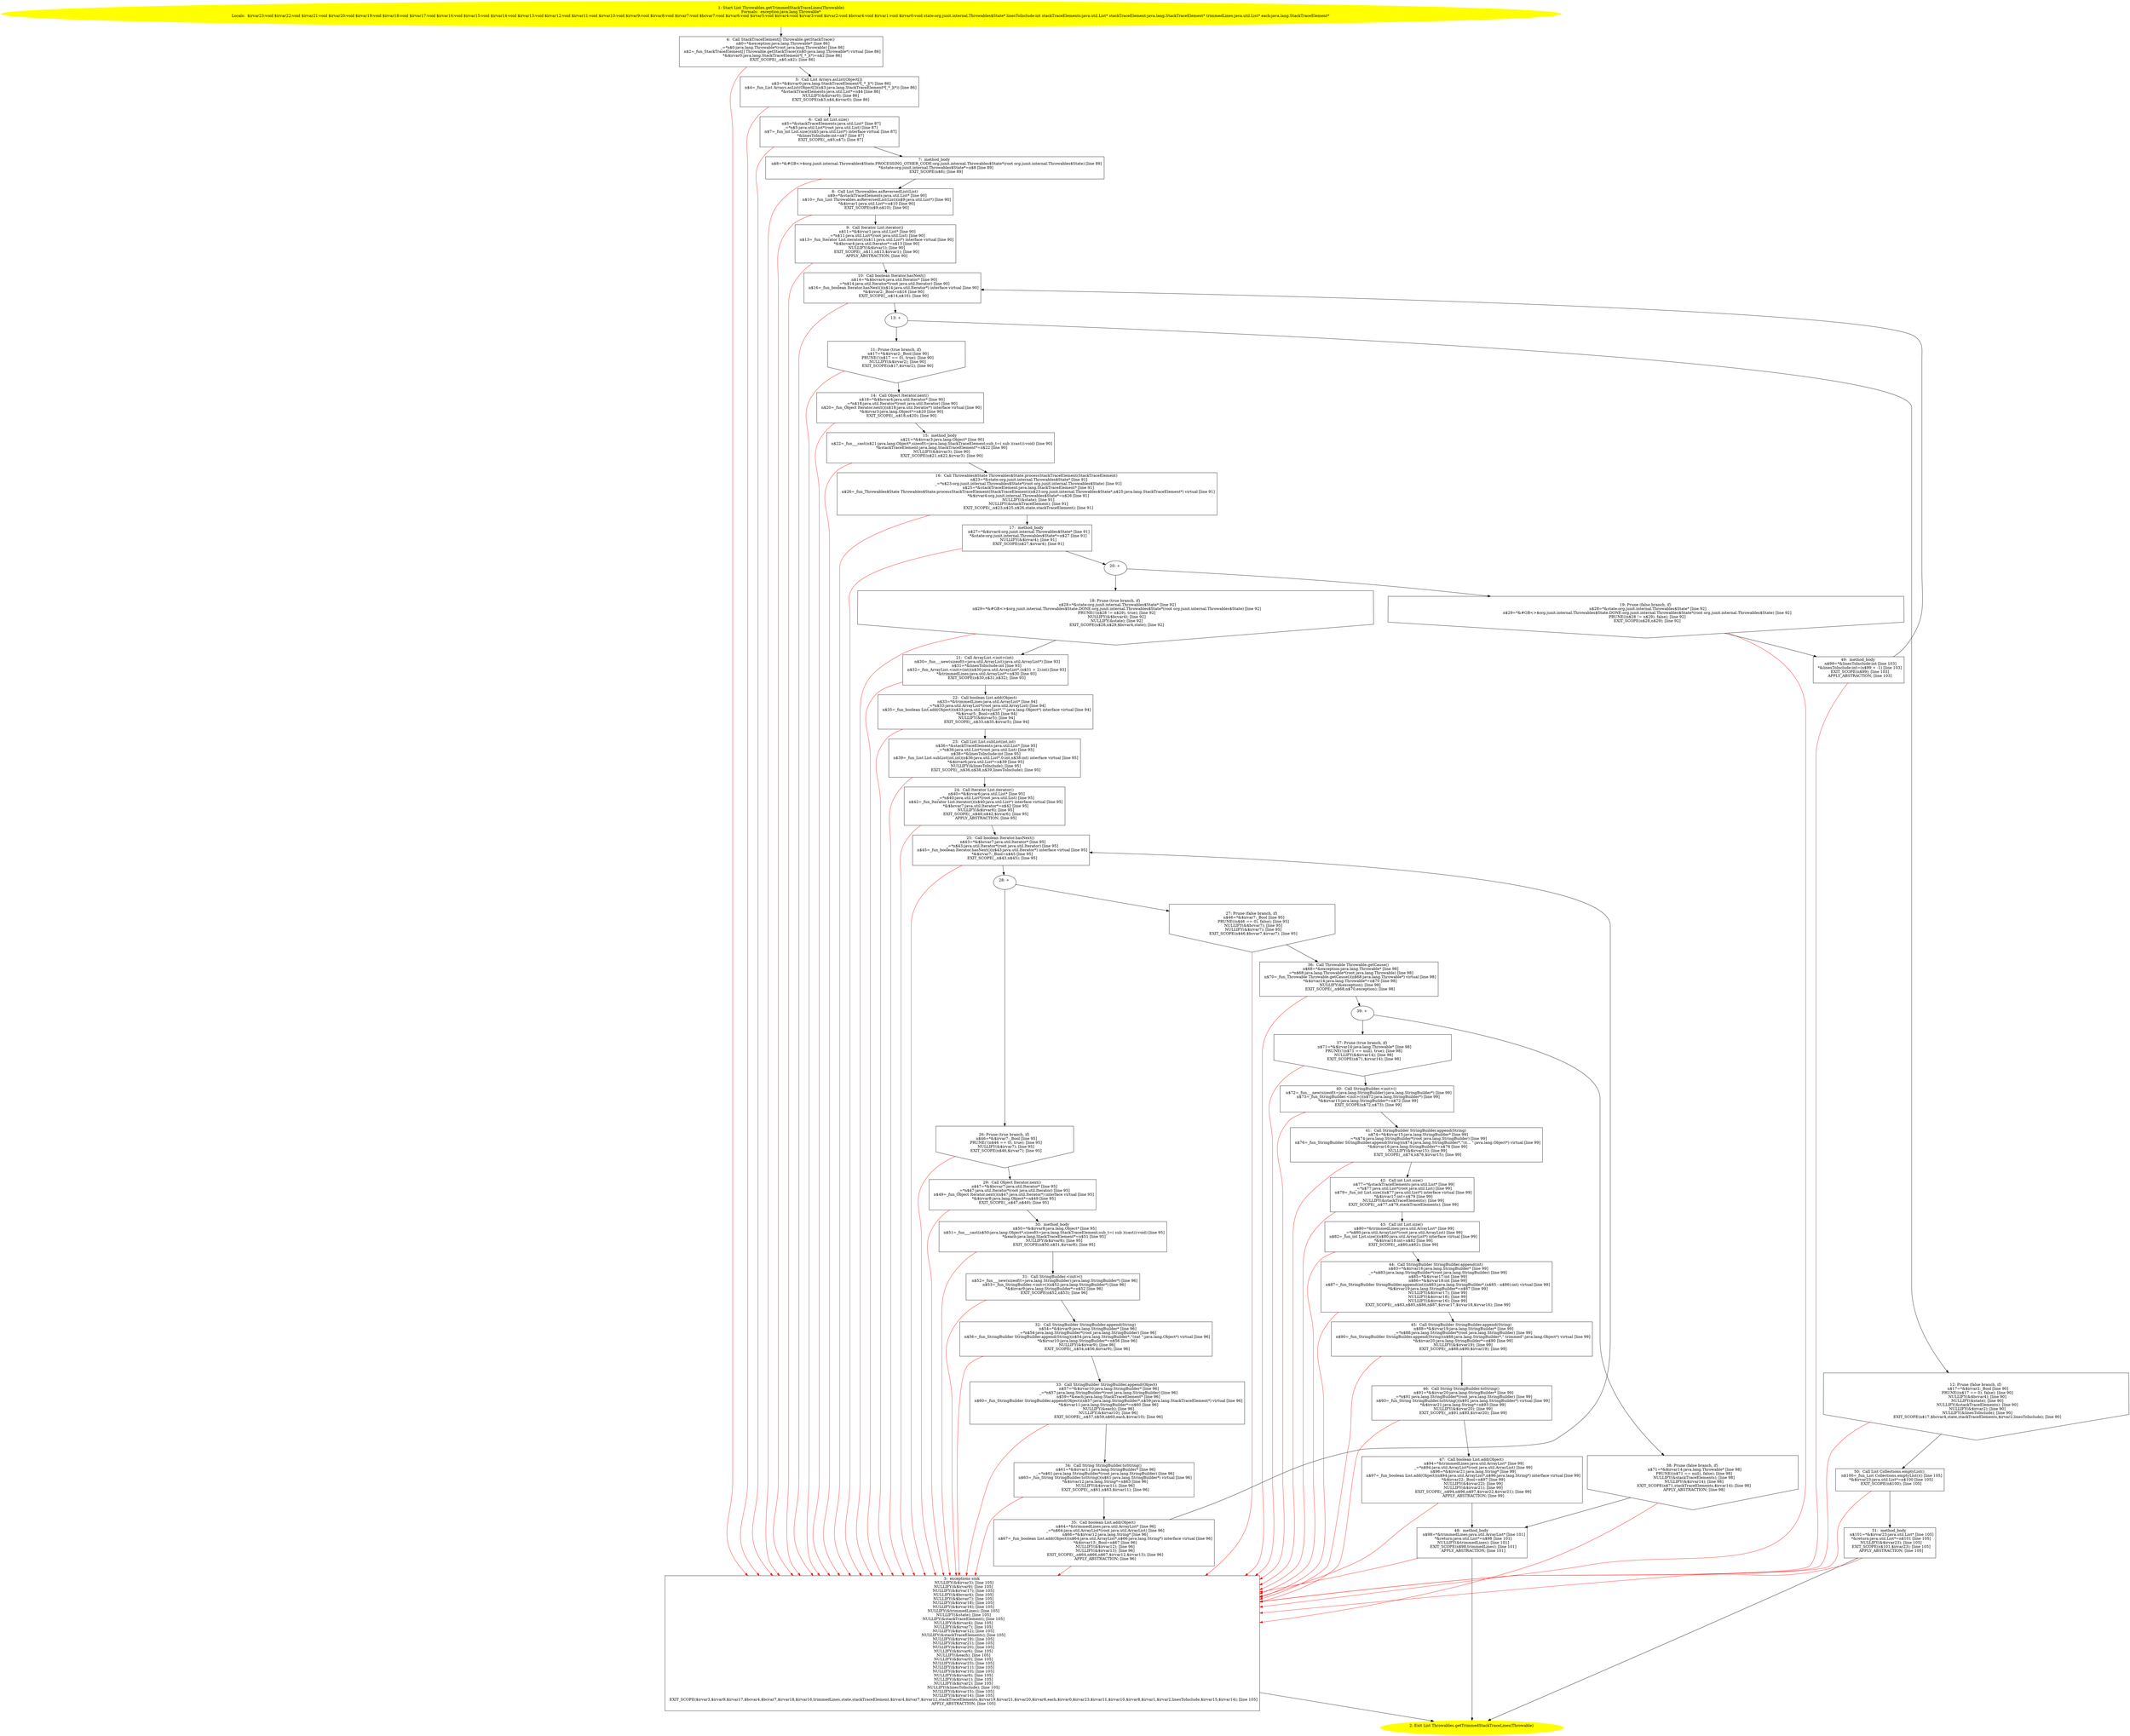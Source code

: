 /* @generated */
digraph cfg {
"org.junit.internal.Throwables.getTrimmedStackTraceLines(java.lang.Throwable):java.util.List.22117b44e279f3ddff522ee23c2374cf_1" [label="1: Start List Throwables.getTrimmedStackTraceLines(Throwable)\nFormals:  exception:java.lang.Throwable*\nLocals:  $irvar23:void $irvar22:void $irvar21:void $irvar20:void $irvar19:void $irvar18:void $irvar17:void $irvar16:void $irvar15:void $irvar14:void $irvar13:void $irvar12:void $irvar11:void $irvar10:void $irvar9:void $irvar8:void $irvar7:void $bcvar7:void $irvar6:void $irvar5:void $irvar4:void $irvar3:void $irvar2:void $bcvar4:void $irvar1:void $irvar0:void state:org.junit.internal.Throwables$State* linesToInclude:int stackTraceElements:java.util.List* stackTraceElement:java.lang.StackTraceElement* trimmedLines:java.util.List* each:java.lang.StackTraceElement* \n  " color=yellow style=filled]
	

	 "org.junit.internal.Throwables.getTrimmedStackTraceLines(java.lang.Throwable):java.util.List.22117b44e279f3ddff522ee23c2374cf_1" -> "org.junit.internal.Throwables.getTrimmedStackTraceLines(java.lang.Throwable):java.util.List.22117b44e279f3ddff522ee23c2374cf_4" ;
"org.junit.internal.Throwables.getTrimmedStackTraceLines(java.lang.Throwable):java.util.List.22117b44e279f3ddff522ee23c2374cf_2" [label="2: Exit List Throwables.getTrimmedStackTraceLines(Throwable) \n  " color=yellow style=filled]
	

"org.junit.internal.Throwables.getTrimmedStackTraceLines(java.lang.Throwable):java.util.List.22117b44e279f3ddff522ee23c2374cf_3" [label="3:  exceptions sink \n   NULLIFY(&$irvar3); [line 105]\n  NULLIFY(&$irvar9); [line 105]\n  NULLIFY(&$irvar17); [line 105]\n  NULLIFY(&$bcvar4); [line 105]\n  NULLIFY(&$bcvar7); [line 105]\n  NULLIFY(&$irvar18); [line 105]\n  NULLIFY(&$irvar16); [line 105]\n  NULLIFY(&trimmedLines); [line 105]\n  NULLIFY(&state); [line 105]\n  NULLIFY(&stackTraceElement); [line 105]\n  NULLIFY(&$irvar4); [line 105]\n  NULLIFY(&$irvar7); [line 105]\n  NULLIFY(&$irvar12); [line 105]\n  NULLIFY(&stackTraceElements); [line 105]\n  NULLIFY(&$irvar19); [line 105]\n  NULLIFY(&$irvar21); [line 105]\n  NULLIFY(&$irvar20); [line 105]\n  NULLIFY(&$irvar6); [line 105]\n  NULLIFY(&each); [line 105]\n  NULLIFY(&$irvar0); [line 105]\n  NULLIFY(&$irvar23); [line 105]\n  NULLIFY(&$irvar11); [line 105]\n  NULLIFY(&$irvar10); [line 105]\n  NULLIFY(&$irvar8); [line 105]\n  NULLIFY(&$irvar1); [line 105]\n  NULLIFY(&$irvar2); [line 105]\n  NULLIFY(&linesToInclude); [line 105]\n  NULLIFY(&$irvar15); [line 105]\n  NULLIFY(&$irvar14); [line 105]\n  EXIT_SCOPE($irvar3,$irvar9,$irvar17,$bcvar4,$bcvar7,$irvar18,$irvar16,trimmedLines,state,stackTraceElement,$irvar4,$irvar7,$irvar12,stackTraceElements,$irvar19,$irvar21,$irvar20,$irvar6,each,$irvar0,$irvar23,$irvar11,$irvar10,$irvar8,$irvar1,$irvar2,linesToInclude,$irvar15,$irvar14); [line 105]\n  APPLY_ABSTRACTION; [line 105]\n " shape="box"]
	

	 "org.junit.internal.Throwables.getTrimmedStackTraceLines(java.lang.Throwable):java.util.List.22117b44e279f3ddff522ee23c2374cf_3" -> "org.junit.internal.Throwables.getTrimmedStackTraceLines(java.lang.Throwable):java.util.List.22117b44e279f3ddff522ee23c2374cf_2" ;
"org.junit.internal.Throwables.getTrimmedStackTraceLines(java.lang.Throwable):java.util.List.22117b44e279f3ddff522ee23c2374cf_4" [label="4:  Call StackTraceElement[] Throwable.getStackTrace() \n   n$0=*&exception:java.lang.Throwable* [line 86]\n  _=*n$0:java.lang.Throwable*(root java.lang.Throwable) [line 86]\n  n$2=_fun_StackTraceElement[] Throwable.getStackTrace()(n$0:java.lang.Throwable*) virtual [line 86]\n  *&$irvar0:java.lang.StackTraceElement*[_*_](*)=n$2 [line 86]\n  EXIT_SCOPE(_,n$0,n$2); [line 86]\n " shape="box"]
	

	 "org.junit.internal.Throwables.getTrimmedStackTraceLines(java.lang.Throwable):java.util.List.22117b44e279f3ddff522ee23c2374cf_4" -> "org.junit.internal.Throwables.getTrimmedStackTraceLines(java.lang.Throwable):java.util.List.22117b44e279f3ddff522ee23c2374cf_5" ;
	 "org.junit.internal.Throwables.getTrimmedStackTraceLines(java.lang.Throwable):java.util.List.22117b44e279f3ddff522ee23c2374cf_4" -> "org.junit.internal.Throwables.getTrimmedStackTraceLines(java.lang.Throwable):java.util.List.22117b44e279f3ddff522ee23c2374cf_3" [color="red" ];
"org.junit.internal.Throwables.getTrimmedStackTraceLines(java.lang.Throwable):java.util.List.22117b44e279f3ddff522ee23c2374cf_5" [label="5:  Call List Arrays.asList(Object[]) \n   n$3=*&$irvar0:java.lang.StackTraceElement*[_*_](*) [line 86]\n  n$4=_fun_List Arrays.asList(Object[])(n$3:java.lang.StackTraceElement*[_*_](*)) [line 86]\n  *&stackTraceElements:java.util.List*=n$4 [line 86]\n  NULLIFY(&$irvar0); [line 86]\n  EXIT_SCOPE(n$3,n$4,$irvar0); [line 86]\n " shape="box"]
	

	 "org.junit.internal.Throwables.getTrimmedStackTraceLines(java.lang.Throwable):java.util.List.22117b44e279f3ddff522ee23c2374cf_5" -> "org.junit.internal.Throwables.getTrimmedStackTraceLines(java.lang.Throwable):java.util.List.22117b44e279f3ddff522ee23c2374cf_6" ;
	 "org.junit.internal.Throwables.getTrimmedStackTraceLines(java.lang.Throwable):java.util.List.22117b44e279f3ddff522ee23c2374cf_5" -> "org.junit.internal.Throwables.getTrimmedStackTraceLines(java.lang.Throwable):java.util.List.22117b44e279f3ddff522ee23c2374cf_3" [color="red" ];
"org.junit.internal.Throwables.getTrimmedStackTraceLines(java.lang.Throwable):java.util.List.22117b44e279f3ddff522ee23c2374cf_6" [label="6:  Call int List.size() \n   n$5=*&stackTraceElements:java.util.List* [line 87]\n  _=*n$5:java.util.List*(root java.util.List) [line 87]\n  n$7=_fun_int List.size()(n$5:java.util.List*) interface virtual [line 87]\n  *&linesToInclude:int=n$7 [line 87]\n  EXIT_SCOPE(_,n$5,n$7); [line 87]\n " shape="box"]
	

	 "org.junit.internal.Throwables.getTrimmedStackTraceLines(java.lang.Throwable):java.util.List.22117b44e279f3ddff522ee23c2374cf_6" -> "org.junit.internal.Throwables.getTrimmedStackTraceLines(java.lang.Throwable):java.util.List.22117b44e279f3ddff522ee23c2374cf_7" ;
	 "org.junit.internal.Throwables.getTrimmedStackTraceLines(java.lang.Throwable):java.util.List.22117b44e279f3ddff522ee23c2374cf_6" -> "org.junit.internal.Throwables.getTrimmedStackTraceLines(java.lang.Throwable):java.util.List.22117b44e279f3ddff522ee23c2374cf_3" [color="red" ];
"org.junit.internal.Throwables.getTrimmedStackTraceLines(java.lang.Throwable):java.util.List.22117b44e279f3ddff522ee23c2374cf_7" [label="7:  method_body \n   n$8=*&#GB<>$org.junit.internal.Throwables$State.PROCESSING_OTHER_CODE:org.junit.internal.Throwables$State*(root org.junit.internal.Throwables$State) [line 89]\n  *&state:org.junit.internal.Throwables$State*=n$8 [line 89]\n  EXIT_SCOPE(n$8); [line 89]\n " shape="box"]
	

	 "org.junit.internal.Throwables.getTrimmedStackTraceLines(java.lang.Throwable):java.util.List.22117b44e279f3ddff522ee23c2374cf_7" -> "org.junit.internal.Throwables.getTrimmedStackTraceLines(java.lang.Throwable):java.util.List.22117b44e279f3ddff522ee23c2374cf_8" ;
	 "org.junit.internal.Throwables.getTrimmedStackTraceLines(java.lang.Throwable):java.util.List.22117b44e279f3ddff522ee23c2374cf_7" -> "org.junit.internal.Throwables.getTrimmedStackTraceLines(java.lang.Throwable):java.util.List.22117b44e279f3ddff522ee23c2374cf_3" [color="red" ];
"org.junit.internal.Throwables.getTrimmedStackTraceLines(java.lang.Throwable):java.util.List.22117b44e279f3ddff522ee23c2374cf_8" [label="8:  Call List Throwables.asReversedList(List) \n   n$9=*&stackTraceElements:java.util.List* [line 90]\n  n$10=_fun_List Throwables.asReversedList(List)(n$9:java.util.List*) [line 90]\n  *&$irvar1:java.util.List*=n$10 [line 90]\n  EXIT_SCOPE(n$9,n$10); [line 90]\n " shape="box"]
	

	 "org.junit.internal.Throwables.getTrimmedStackTraceLines(java.lang.Throwable):java.util.List.22117b44e279f3ddff522ee23c2374cf_8" -> "org.junit.internal.Throwables.getTrimmedStackTraceLines(java.lang.Throwable):java.util.List.22117b44e279f3ddff522ee23c2374cf_9" ;
	 "org.junit.internal.Throwables.getTrimmedStackTraceLines(java.lang.Throwable):java.util.List.22117b44e279f3ddff522ee23c2374cf_8" -> "org.junit.internal.Throwables.getTrimmedStackTraceLines(java.lang.Throwable):java.util.List.22117b44e279f3ddff522ee23c2374cf_3" [color="red" ];
"org.junit.internal.Throwables.getTrimmedStackTraceLines(java.lang.Throwable):java.util.List.22117b44e279f3ddff522ee23c2374cf_9" [label="9:  Call Iterator List.iterator() \n   n$11=*&$irvar1:java.util.List* [line 90]\n  _=*n$11:java.util.List*(root java.util.List) [line 90]\n  n$13=_fun_Iterator List.iterator()(n$11:java.util.List*) interface virtual [line 90]\n  *&$bcvar4:java.util.Iterator*=n$13 [line 90]\n  NULLIFY(&$irvar1); [line 90]\n  EXIT_SCOPE(_,n$11,n$13,$irvar1); [line 90]\n  APPLY_ABSTRACTION; [line 90]\n " shape="box"]
	

	 "org.junit.internal.Throwables.getTrimmedStackTraceLines(java.lang.Throwable):java.util.List.22117b44e279f3ddff522ee23c2374cf_9" -> "org.junit.internal.Throwables.getTrimmedStackTraceLines(java.lang.Throwable):java.util.List.22117b44e279f3ddff522ee23c2374cf_10" ;
	 "org.junit.internal.Throwables.getTrimmedStackTraceLines(java.lang.Throwable):java.util.List.22117b44e279f3ddff522ee23c2374cf_9" -> "org.junit.internal.Throwables.getTrimmedStackTraceLines(java.lang.Throwable):java.util.List.22117b44e279f3ddff522ee23c2374cf_3" [color="red" ];
"org.junit.internal.Throwables.getTrimmedStackTraceLines(java.lang.Throwable):java.util.List.22117b44e279f3ddff522ee23c2374cf_10" [label="10:  Call boolean Iterator.hasNext() \n   n$14=*&$bcvar4:java.util.Iterator* [line 90]\n  _=*n$14:java.util.Iterator*(root java.util.Iterator) [line 90]\n  n$16=_fun_boolean Iterator.hasNext()(n$14:java.util.Iterator*) interface virtual [line 90]\n  *&$irvar2:_Bool=n$16 [line 90]\n  EXIT_SCOPE(_,n$14,n$16); [line 90]\n " shape="box"]
	

	 "org.junit.internal.Throwables.getTrimmedStackTraceLines(java.lang.Throwable):java.util.List.22117b44e279f3ddff522ee23c2374cf_10" -> "org.junit.internal.Throwables.getTrimmedStackTraceLines(java.lang.Throwable):java.util.List.22117b44e279f3ddff522ee23c2374cf_13" ;
	 "org.junit.internal.Throwables.getTrimmedStackTraceLines(java.lang.Throwable):java.util.List.22117b44e279f3ddff522ee23c2374cf_10" -> "org.junit.internal.Throwables.getTrimmedStackTraceLines(java.lang.Throwable):java.util.List.22117b44e279f3ddff522ee23c2374cf_3" [color="red" ];
"org.junit.internal.Throwables.getTrimmedStackTraceLines(java.lang.Throwable):java.util.List.22117b44e279f3ddff522ee23c2374cf_11" [label="11: Prune (true branch, if) \n   n$17=*&$irvar2:_Bool [line 90]\n  PRUNE(!(n$17 == 0), true); [line 90]\n  NULLIFY(&$irvar2); [line 90]\n  EXIT_SCOPE(n$17,$irvar2); [line 90]\n " shape="invhouse"]
	

	 "org.junit.internal.Throwables.getTrimmedStackTraceLines(java.lang.Throwable):java.util.List.22117b44e279f3ddff522ee23c2374cf_11" -> "org.junit.internal.Throwables.getTrimmedStackTraceLines(java.lang.Throwable):java.util.List.22117b44e279f3ddff522ee23c2374cf_14" ;
	 "org.junit.internal.Throwables.getTrimmedStackTraceLines(java.lang.Throwable):java.util.List.22117b44e279f3ddff522ee23c2374cf_11" -> "org.junit.internal.Throwables.getTrimmedStackTraceLines(java.lang.Throwable):java.util.List.22117b44e279f3ddff522ee23c2374cf_3" [color="red" ];
"org.junit.internal.Throwables.getTrimmedStackTraceLines(java.lang.Throwable):java.util.List.22117b44e279f3ddff522ee23c2374cf_12" [label="12: Prune (false branch, if) \n   n$17=*&$irvar2:_Bool [line 90]\n  PRUNE((n$17 == 0), false); [line 90]\n  NULLIFY(&$bcvar4); [line 90]\n  NULLIFY(&state); [line 90]\n  NULLIFY(&stackTraceElements); [line 90]\n  NULLIFY(&$irvar2); [line 90]\n  NULLIFY(&linesToInclude); [line 90]\n  EXIT_SCOPE(n$17,$bcvar4,state,stackTraceElements,$irvar2,linesToInclude); [line 90]\n " shape="invhouse"]
	

	 "org.junit.internal.Throwables.getTrimmedStackTraceLines(java.lang.Throwable):java.util.List.22117b44e279f3ddff522ee23c2374cf_12" -> "org.junit.internal.Throwables.getTrimmedStackTraceLines(java.lang.Throwable):java.util.List.22117b44e279f3ddff522ee23c2374cf_50" ;
	 "org.junit.internal.Throwables.getTrimmedStackTraceLines(java.lang.Throwable):java.util.List.22117b44e279f3ddff522ee23c2374cf_12" -> "org.junit.internal.Throwables.getTrimmedStackTraceLines(java.lang.Throwable):java.util.List.22117b44e279f3ddff522ee23c2374cf_3" [color="red" ];
"org.junit.internal.Throwables.getTrimmedStackTraceLines(java.lang.Throwable):java.util.List.22117b44e279f3ddff522ee23c2374cf_13" [label="13: + \n  " ]
	

	 "org.junit.internal.Throwables.getTrimmedStackTraceLines(java.lang.Throwable):java.util.List.22117b44e279f3ddff522ee23c2374cf_13" -> "org.junit.internal.Throwables.getTrimmedStackTraceLines(java.lang.Throwable):java.util.List.22117b44e279f3ddff522ee23c2374cf_11" ;
	 "org.junit.internal.Throwables.getTrimmedStackTraceLines(java.lang.Throwable):java.util.List.22117b44e279f3ddff522ee23c2374cf_13" -> "org.junit.internal.Throwables.getTrimmedStackTraceLines(java.lang.Throwable):java.util.List.22117b44e279f3ddff522ee23c2374cf_12" ;
"org.junit.internal.Throwables.getTrimmedStackTraceLines(java.lang.Throwable):java.util.List.22117b44e279f3ddff522ee23c2374cf_14" [label="14:  Call Object Iterator.next() \n   n$18=*&$bcvar4:java.util.Iterator* [line 90]\n  _=*n$18:java.util.Iterator*(root java.util.Iterator) [line 90]\n  n$20=_fun_Object Iterator.next()(n$18:java.util.Iterator*) interface virtual [line 90]\n  *&$irvar3:java.lang.Object*=n$20 [line 90]\n  EXIT_SCOPE(_,n$18,n$20); [line 90]\n " shape="box"]
	

	 "org.junit.internal.Throwables.getTrimmedStackTraceLines(java.lang.Throwable):java.util.List.22117b44e279f3ddff522ee23c2374cf_14" -> "org.junit.internal.Throwables.getTrimmedStackTraceLines(java.lang.Throwable):java.util.List.22117b44e279f3ddff522ee23c2374cf_15" ;
	 "org.junit.internal.Throwables.getTrimmedStackTraceLines(java.lang.Throwable):java.util.List.22117b44e279f3ddff522ee23c2374cf_14" -> "org.junit.internal.Throwables.getTrimmedStackTraceLines(java.lang.Throwable):java.util.List.22117b44e279f3ddff522ee23c2374cf_3" [color="red" ];
"org.junit.internal.Throwables.getTrimmedStackTraceLines(java.lang.Throwable):java.util.List.22117b44e279f3ddff522ee23c2374cf_15" [label="15:  method_body \n   n$21=*&$irvar3:java.lang.Object* [line 90]\n  n$22=_fun___cast(n$21:java.lang.Object*,sizeof(t=java.lang.StackTraceElement;sub_t=( sub )(cast)):void) [line 90]\n  *&stackTraceElement:java.lang.StackTraceElement*=n$22 [line 90]\n  NULLIFY(&$irvar3); [line 90]\n  EXIT_SCOPE(n$21,n$22,$irvar3); [line 90]\n " shape="box"]
	

	 "org.junit.internal.Throwables.getTrimmedStackTraceLines(java.lang.Throwable):java.util.List.22117b44e279f3ddff522ee23c2374cf_15" -> "org.junit.internal.Throwables.getTrimmedStackTraceLines(java.lang.Throwable):java.util.List.22117b44e279f3ddff522ee23c2374cf_16" ;
	 "org.junit.internal.Throwables.getTrimmedStackTraceLines(java.lang.Throwable):java.util.List.22117b44e279f3ddff522ee23c2374cf_15" -> "org.junit.internal.Throwables.getTrimmedStackTraceLines(java.lang.Throwable):java.util.List.22117b44e279f3ddff522ee23c2374cf_3" [color="red" ];
"org.junit.internal.Throwables.getTrimmedStackTraceLines(java.lang.Throwable):java.util.List.22117b44e279f3ddff522ee23c2374cf_16" [label="16:  Call Throwables$State Throwables$State.processStackTraceElement(StackTraceElement) \n   n$23=*&state:org.junit.internal.Throwables$State* [line 91]\n  _=*n$23:org.junit.internal.Throwables$State*(root org.junit.internal.Throwables$State) [line 91]\n  n$25=*&stackTraceElement:java.lang.StackTraceElement* [line 91]\n  n$26=_fun_Throwables$State Throwables$State.processStackTraceElement(StackTraceElement)(n$23:org.junit.internal.Throwables$State*,n$25:java.lang.StackTraceElement*) virtual [line 91]\n  *&$irvar4:org.junit.internal.Throwables$State*=n$26 [line 91]\n  NULLIFY(&state); [line 91]\n  NULLIFY(&stackTraceElement); [line 91]\n  EXIT_SCOPE(_,n$23,n$25,n$26,state,stackTraceElement); [line 91]\n " shape="box"]
	

	 "org.junit.internal.Throwables.getTrimmedStackTraceLines(java.lang.Throwable):java.util.List.22117b44e279f3ddff522ee23c2374cf_16" -> "org.junit.internal.Throwables.getTrimmedStackTraceLines(java.lang.Throwable):java.util.List.22117b44e279f3ddff522ee23c2374cf_17" ;
	 "org.junit.internal.Throwables.getTrimmedStackTraceLines(java.lang.Throwable):java.util.List.22117b44e279f3ddff522ee23c2374cf_16" -> "org.junit.internal.Throwables.getTrimmedStackTraceLines(java.lang.Throwable):java.util.List.22117b44e279f3ddff522ee23c2374cf_3" [color="red" ];
"org.junit.internal.Throwables.getTrimmedStackTraceLines(java.lang.Throwable):java.util.List.22117b44e279f3ddff522ee23c2374cf_17" [label="17:  method_body \n   n$27=*&$irvar4:org.junit.internal.Throwables$State* [line 91]\n  *&state:org.junit.internal.Throwables$State*=n$27 [line 91]\n  NULLIFY(&$irvar4); [line 91]\n  EXIT_SCOPE(n$27,$irvar4); [line 91]\n " shape="box"]
	

	 "org.junit.internal.Throwables.getTrimmedStackTraceLines(java.lang.Throwable):java.util.List.22117b44e279f3ddff522ee23c2374cf_17" -> "org.junit.internal.Throwables.getTrimmedStackTraceLines(java.lang.Throwable):java.util.List.22117b44e279f3ddff522ee23c2374cf_20" ;
	 "org.junit.internal.Throwables.getTrimmedStackTraceLines(java.lang.Throwable):java.util.List.22117b44e279f3ddff522ee23c2374cf_17" -> "org.junit.internal.Throwables.getTrimmedStackTraceLines(java.lang.Throwable):java.util.List.22117b44e279f3ddff522ee23c2374cf_3" [color="red" ];
"org.junit.internal.Throwables.getTrimmedStackTraceLines(java.lang.Throwable):java.util.List.22117b44e279f3ddff522ee23c2374cf_18" [label="18: Prune (true branch, if) \n   n$28=*&state:org.junit.internal.Throwables$State* [line 92]\n  n$29=*&#GB<>$org.junit.internal.Throwables$State.DONE:org.junit.internal.Throwables$State*(root org.junit.internal.Throwables$State) [line 92]\n  PRUNE(!(n$28 != n$29), true); [line 92]\n  NULLIFY(&$bcvar4); [line 92]\n  NULLIFY(&state); [line 92]\n  EXIT_SCOPE(n$28,n$29,$bcvar4,state); [line 92]\n " shape="invhouse"]
	

	 "org.junit.internal.Throwables.getTrimmedStackTraceLines(java.lang.Throwable):java.util.List.22117b44e279f3ddff522ee23c2374cf_18" -> "org.junit.internal.Throwables.getTrimmedStackTraceLines(java.lang.Throwable):java.util.List.22117b44e279f3ddff522ee23c2374cf_21" ;
	 "org.junit.internal.Throwables.getTrimmedStackTraceLines(java.lang.Throwable):java.util.List.22117b44e279f3ddff522ee23c2374cf_18" -> "org.junit.internal.Throwables.getTrimmedStackTraceLines(java.lang.Throwable):java.util.List.22117b44e279f3ddff522ee23c2374cf_3" [color="red" ];
"org.junit.internal.Throwables.getTrimmedStackTraceLines(java.lang.Throwable):java.util.List.22117b44e279f3ddff522ee23c2374cf_19" [label="19: Prune (false branch, if) \n   n$28=*&state:org.junit.internal.Throwables$State* [line 92]\n  n$29=*&#GB<>$org.junit.internal.Throwables$State.DONE:org.junit.internal.Throwables$State*(root org.junit.internal.Throwables$State) [line 92]\n  PRUNE((n$28 != n$29), false); [line 92]\n  EXIT_SCOPE(n$28,n$29); [line 92]\n " shape="invhouse"]
	

	 "org.junit.internal.Throwables.getTrimmedStackTraceLines(java.lang.Throwable):java.util.List.22117b44e279f3ddff522ee23c2374cf_19" -> "org.junit.internal.Throwables.getTrimmedStackTraceLines(java.lang.Throwable):java.util.List.22117b44e279f3ddff522ee23c2374cf_49" ;
	 "org.junit.internal.Throwables.getTrimmedStackTraceLines(java.lang.Throwable):java.util.List.22117b44e279f3ddff522ee23c2374cf_19" -> "org.junit.internal.Throwables.getTrimmedStackTraceLines(java.lang.Throwable):java.util.List.22117b44e279f3ddff522ee23c2374cf_3" [color="red" ];
"org.junit.internal.Throwables.getTrimmedStackTraceLines(java.lang.Throwable):java.util.List.22117b44e279f3ddff522ee23c2374cf_20" [label="20: + \n  " ]
	

	 "org.junit.internal.Throwables.getTrimmedStackTraceLines(java.lang.Throwable):java.util.List.22117b44e279f3ddff522ee23c2374cf_20" -> "org.junit.internal.Throwables.getTrimmedStackTraceLines(java.lang.Throwable):java.util.List.22117b44e279f3ddff522ee23c2374cf_18" ;
	 "org.junit.internal.Throwables.getTrimmedStackTraceLines(java.lang.Throwable):java.util.List.22117b44e279f3ddff522ee23c2374cf_20" -> "org.junit.internal.Throwables.getTrimmedStackTraceLines(java.lang.Throwable):java.util.List.22117b44e279f3ddff522ee23c2374cf_19" ;
"org.junit.internal.Throwables.getTrimmedStackTraceLines(java.lang.Throwable):java.util.List.22117b44e279f3ddff522ee23c2374cf_21" [label="21:  Call ArrayList.<init>(int) \n   n$30=_fun___new(sizeof(t=java.util.ArrayList):java.util.ArrayList*) [line 93]\n  n$31=*&linesToInclude:int [line 93]\n  n$32=_fun_ArrayList.<init>(int)(n$30:java.util.ArrayList*,(n$31 + 2):int) [line 93]\n  *&trimmedLines:java.util.ArrayList*=n$30 [line 93]\n  EXIT_SCOPE(n$30,n$31,n$32); [line 93]\n " shape="box"]
	

	 "org.junit.internal.Throwables.getTrimmedStackTraceLines(java.lang.Throwable):java.util.List.22117b44e279f3ddff522ee23c2374cf_21" -> "org.junit.internal.Throwables.getTrimmedStackTraceLines(java.lang.Throwable):java.util.List.22117b44e279f3ddff522ee23c2374cf_22" ;
	 "org.junit.internal.Throwables.getTrimmedStackTraceLines(java.lang.Throwable):java.util.List.22117b44e279f3ddff522ee23c2374cf_21" -> "org.junit.internal.Throwables.getTrimmedStackTraceLines(java.lang.Throwable):java.util.List.22117b44e279f3ddff522ee23c2374cf_3" [color="red" ];
"org.junit.internal.Throwables.getTrimmedStackTraceLines(java.lang.Throwable):java.util.List.22117b44e279f3ddff522ee23c2374cf_22" [label="22:  Call boolean List.add(Object) \n   n$33=*&trimmedLines:java.util.ArrayList* [line 94]\n  _=*n$33:java.util.ArrayList*(root java.util.ArrayList) [line 94]\n  n$35=_fun_boolean List.add(Object)(n$33:java.util.ArrayList*,\"\":java.lang.Object*) interface virtual [line 94]\n  *&$irvar5:_Bool=n$35 [line 94]\n  NULLIFY(&$irvar5); [line 94]\n  EXIT_SCOPE(_,n$33,n$35,$irvar5); [line 94]\n " shape="box"]
	

	 "org.junit.internal.Throwables.getTrimmedStackTraceLines(java.lang.Throwable):java.util.List.22117b44e279f3ddff522ee23c2374cf_22" -> "org.junit.internal.Throwables.getTrimmedStackTraceLines(java.lang.Throwable):java.util.List.22117b44e279f3ddff522ee23c2374cf_23" ;
	 "org.junit.internal.Throwables.getTrimmedStackTraceLines(java.lang.Throwable):java.util.List.22117b44e279f3ddff522ee23c2374cf_22" -> "org.junit.internal.Throwables.getTrimmedStackTraceLines(java.lang.Throwable):java.util.List.22117b44e279f3ddff522ee23c2374cf_3" [color="red" ];
"org.junit.internal.Throwables.getTrimmedStackTraceLines(java.lang.Throwable):java.util.List.22117b44e279f3ddff522ee23c2374cf_23" [label="23:  Call List List.subList(int,int) \n   n$36=*&stackTraceElements:java.util.List* [line 95]\n  _=*n$36:java.util.List*(root java.util.List) [line 95]\n  n$38=*&linesToInclude:int [line 95]\n  n$39=_fun_List List.subList(int,int)(n$36:java.util.List*,0:int,n$38:int) interface virtual [line 95]\n  *&$irvar6:java.util.List*=n$39 [line 95]\n  NULLIFY(&linesToInclude); [line 95]\n  EXIT_SCOPE(_,n$36,n$38,n$39,linesToInclude); [line 95]\n " shape="box"]
	

	 "org.junit.internal.Throwables.getTrimmedStackTraceLines(java.lang.Throwable):java.util.List.22117b44e279f3ddff522ee23c2374cf_23" -> "org.junit.internal.Throwables.getTrimmedStackTraceLines(java.lang.Throwable):java.util.List.22117b44e279f3ddff522ee23c2374cf_24" ;
	 "org.junit.internal.Throwables.getTrimmedStackTraceLines(java.lang.Throwable):java.util.List.22117b44e279f3ddff522ee23c2374cf_23" -> "org.junit.internal.Throwables.getTrimmedStackTraceLines(java.lang.Throwable):java.util.List.22117b44e279f3ddff522ee23c2374cf_3" [color="red" ];
"org.junit.internal.Throwables.getTrimmedStackTraceLines(java.lang.Throwable):java.util.List.22117b44e279f3ddff522ee23c2374cf_24" [label="24:  Call Iterator List.iterator() \n   n$40=*&$irvar6:java.util.List* [line 95]\n  _=*n$40:java.util.List*(root java.util.List) [line 95]\n  n$42=_fun_Iterator List.iterator()(n$40:java.util.List*) interface virtual [line 95]\n  *&$bcvar7:java.util.Iterator*=n$42 [line 95]\n  NULLIFY(&$irvar6); [line 95]\n  EXIT_SCOPE(_,n$40,n$42,$irvar6); [line 95]\n  APPLY_ABSTRACTION; [line 95]\n " shape="box"]
	

	 "org.junit.internal.Throwables.getTrimmedStackTraceLines(java.lang.Throwable):java.util.List.22117b44e279f3ddff522ee23c2374cf_24" -> "org.junit.internal.Throwables.getTrimmedStackTraceLines(java.lang.Throwable):java.util.List.22117b44e279f3ddff522ee23c2374cf_25" ;
	 "org.junit.internal.Throwables.getTrimmedStackTraceLines(java.lang.Throwable):java.util.List.22117b44e279f3ddff522ee23c2374cf_24" -> "org.junit.internal.Throwables.getTrimmedStackTraceLines(java.lang.Throwable):java.util.List.22117b44e279f3ddff522ee23c2374cf_3" [color="red" ];
"org.junit.internal.Throwables.getTrimmedStackTraceLines(java.lang.Throwable):java.util.List.22117b44e279f3ddff522ee23c2374cf_25" [label="25:  Call boolean Iterator.hasNext() \n   n$43=*&$bcvar7:java.util.Iterator* [line 95]\n  _=*n$43:java.util.Iterator*(root java.util.Iterator) [line 95]\n  n$45=_fun_boolean Iterator.hasNext()(n$43:java.util.Iterator*) interface virtual [line 95]\n  *&$irvar7:_Bool=n$45 [line 95]\n  EXIT_SCOPE(_,n$43,n$45); [line 95]\n " shape="box"]
	

	 "org.junit.internal.Throwables.getTrimmedStackTraceLines(java.lang.Throwable):java.util.List.22117b44e279f3ddff522ee23c2374cf_25" -> "org.junit.internal.Throwables.getTrimmedStackTraceLines(java.lang.Throwable):java.util.List.22117b44e279f3ddff522ee23c2374cf_28" ;
	 "org.junit.internal.Throwables.getTrimmedStackTraceLines(java.lang.Throwable):java.util.List.22117b44e279f3ddff522ee23c2374cf_25" -> "org.junit.internal.Throwables.getTrimmedStackTraceLines(java.lang.Throwable):java.util.List.22117b44e279f3ddff522ee23c2374cf_3" [color="red" ];
"org.junit.internal.Throwables.getTrimmedStackTraceLines(java.lang.Throwable):java.util.List.22117b44e279f3ddff522ee23c2374cf_26" [label="26: Prune (true branch, if) \n   n$46=*&$irvar7:_Bool [line 95]\n  PRUNE(!(n$46 == 0), true); [line 95]\n  NULLIFY(&$irvar7); [line 95]\n  EXIT_SCOPE(n$46,$irvar7); [line 95]\n " shape="invhouse"]
	

	 "org.junit.internal.Throwables.getTrimmedStackTraceLines(java.lang.Throwable):java.util.List.22117b44e279f3ddff522ee23c2374cf_26" -> "org.junit.internal.Throwables.getTrimmedStackTraceLines(java.lang.Throwable):java.util.List.22117b44e279f3ddff522ee23c2374cf_29" ;
	 "org.junit.internal.Throwables.getTrimmedStackTraceLines(java.lang.Throwable):java.util.List.22117b44e279f3ddff522ee23c2374cf_26" -> "org.junit.internal.Throwables.getTrimmedStackTraceLines(java.lang.Throwable):java.util.List.22117b44e279f3ddff522ee23c2374cf_3" [color="red" ];
"org.junit.internal.Throwables.getTrimmedStackTraceLines(java.lang.Throwable):java.util.List.22117b44e279f3ddff522ee23c2374cf_27" [label="27: Prune (false branch, if) \n   n$46=*&$irvar7:_Bool [line 95]\n  PRUNE((n$46 == 0), false); [line 95]\n  NULLIFY(&$bcvar7); [line 95]\n  NULLIFY(&$irvar7); [line 95]\n  EXIT_SCOPE(n$46,$bcvar7,$irvar7); [line 95]\n " shape="invhouse"]
	

	 "org.junit.internal.Throwables.getTrimmedStackTraceLines(java.lang.Throwable):java.util.List.22117b44e279f3ddff522ee23c2374cf_27" -> "org.junit.internal.Throwables.getTrimmedStackTraceLines(java.lang.Throwable):java.util.List.22117b44e279f3ddff522ee23c2374cf_36" ;
	 "org.junit.internal.Throwables.getTrimmedStackTraceLines(java.lang.Throwable):java.util.List.22117b44e279f3ddff522ee23c2374cf_27" -> "org.junit.internal.Throwables.getTrimmedStackTraceLines(java.lang.Throwable):java.util.List.22117b44e279f3ddff522ee23c2374cf_3" [color="red" ];
"org.junit.internal.Throwables.getTrimmedStackTraceLines(java.lang.Throwable):java.util.List.22117b44e279f3ddff522ee23c2374cf_28" [label="28: + \n  " ]
	

	 "org.junit.internal.Throwables.getTrimmedStackTraceLines(java.lang.Throwable):java.util.List.22117b44e279f3ddff522ee23c2374cf_28" -> "org.junit.internal.Throwables.getTrimmedStackTraceLines(java.lang.Throwable):java.util.List.22117b44e279f3ddff522ee23c2374cf_26" ;
	 "org.junit.internal.Throwables.getTrimmedStackTraceLines(java.lang.Throwable):java.util.List.22117b44e279f3ddff522ee23c2374cf_28" -> "org.junit.internal.Throwables.getTrimmedStackTraceLines(java.lang.Throwable):java.util.List.22117b44e279f3ddff522ee23c2374cf_27" ;
"org.junit.internal.Throwables.getTrimmedStackTraceLines(java.lang.Throwable):java.util.List.22117b44e279f3ddff522ee23c2374cf_29" [label="29:  Call Object Iterator.next() \n   n$47=*&$bcvar7:java.util.Iterator* [line 95]\n  _=*n$47:java.util.Iterator*(root java.util.Iterator) [line 95]\n  n$49=_fun_Object Iterator.next()(n$47:java.util.Iterator*) interface virtual [line 95]\n  *&$irvar8:java.lang.Object*=n$49 [line 95]\n  EXIT_SCOPE(_,n$47,n$49); [line 95]\n " shape="box"]
	

	 "org.junit.internal.Throwables.getTrimmedStackTraceLines(java.lang.Throwable):java.util.List.22117b44e279f3ddff522ee23c2374cf_29" -> "org.junit.internal.Throwables.getTrimmedStackTraceLines(java.lang.Throwable):java.util.List.22117b44e279f3ddff522ee23c2374cf_30" ;
	 "org.junit.internal.Throwables.getTrimmedStackTraceLines(java.lang.Throwable):java.util.List.22117b44e279f3ddff522ee23c2374cf_29" -> "org.junit.internal.Throwables.getTrimmedStackTraceLines(java.lang.Throwable):java.util.List.22117b44e279f3ddff522ee23c2374cf_3" [color="red" ];
"org.junit.internal.Throwables.getTrimmedStackTraceLines(java.lang.Throwable):java.util.List.22117b44e279f3ddff522ee23c2374cf_30" [label="30:  method_body \n   n$50=*&$irvar8:java.lang.Object* [line 95]\n  n$51=_fun___cast(n$50:java.lang.Object*,sizeof(t=java.lang.StackTraceElement;sub_t=( sub )(cast)):void) [line 95]\n  *&each:java.lang.StackTraceElement*=n$51 [line 95]\n  NULLIFY(&$irvar8); [line 95]\n  EXIT_SCOPE(n$50,n$51,$irvar8); [line 95]\n " shape="box"]
	

	 "org.junit.internal.Throwables.getTrimmedStackTraceLines(java.lang.Throwable):java.util.List.22117b44e279f3ddff522ee23c2374cf_30" -> "org.junit.internal.Throwables.getTrimmedStackTraceLines(java.lang.Throwable):java.util.List.22117b44e279f3ddff522ee23c2374cf_31" ;
	 "org.junit.internal.Throwables.getTrimmedStackTraceLines(java.lang.Throwable):java.util.List.22117b44e279f3ddff522ee23c2374cf_30" -> "org.junit.internal.Throwables.getTrimmedStackTraceLines(java.lang.Throwable):java.util.List.22117b44e279f3ddff522ee23c2374cf_3" [color="red" ];
"org.junit.internal.Throwables.getTrimmedStackTraceLines(java.lang.Throwable):java.util.List.22117b44e279f3ddff522ee23c2374cf_31" [label="31:  Call StringBuilder.<init>() \n   n$52=_fun___new(sizeof(t=java.lang.StringBuilder):java.lang.StringBuilder*) [line 96]\n  n$53=_fun_StringBuilder.<init>()(n$52:java.lang.StringBuilder*) [line 96]\n  *&$irvar9:java.lang.StringBuilder*=n$52 [line 96]\n  EXIT_SCOPE(n$52,n$53); [line 96]\n " shape="box"]
	

	 "org.junit.internal.Throwables.getTrimmedStackTraceLines(java.lang.Throwable):java.util.List.22117b44e279f3ddff522ee23c2374cf_31" -> "org.junit.internal.Throwables.getTrimmedStackTraceLines(java.lang.Throwable):java.util.List.22117b44e279f3ddff522ee23c2374cf_32" ;
	 "org.junit.internal.Throwables.getTrimmedStackTraceLines(java.lang.Throwable):java.util.List.22117b44e279f3ddff522ee23c2374cf_31" -> "org.junit.internal.Throwables.getTrimmedStackTraceLines(java.lang.Throwable):java.util.List.22117b44e279f3ddff522ee23c2374cf_3" [color="red" ];
"org.junit.internal.Throwables.getTrimmedStackTraceLines(java.lang.Throwable):java.util.List.22117b44e279f3ddff522ee23c2374cf_32" [label="32:  Call StringBuilder StringBuilder.append(String) \n   n$54=*&$irvar9:java.lang.StringBuilder* [line 96]\n  _=*n$54:java.lang.StringBuilder*(root java.lang.StringBuilder) [line 96]\n  n$56=_fun_StringBuilder StringBuilder.append(String)(n$54:java.lang.StringBuilder*,\"\\\\tat \":java.lang.Object*) virtual [line 96]\n  *&$irvar10:java.lang.StringBuilder*=n$56 [line 96]\n  NULLIFY(&$irvar9); [line 96]\n  EXIT_SCOPE(_,n$54,n$56,$irvar9); [line 96]\n " shape="box"]
	

	 "org.junit.internal.Throwables.getTrimmedStackTraceLines(java.lang.Throwable):java.util.List.22117b44e279f3ddff522ee23c2374cf_32" -> "org.junit.internal.Throwables.getTrimmedStackTraceLines(java.lang.Throwable):java.util.List.22117b44e279f3ddff522ee23c2374cf_33" ;
	 "org.junit.internal.Throwables.getTrimmedStackTraceLines(java.lang.Throwable):java.util.List.22117b44e279f3ddff522ee23c2374cf_32" -> "org.junit.internal.Throwables.getTrimmedStackTraceLines(java.lang.Throwable):java.util.List.22117b44e279f3ddff522ee23c2374cf_3" [color="red" ];
"org.junit.internal.Throwables.getTrimmedStackTraceLines(java.lang.Throwable):java.util.List.22117b44e279f3ddff522ee23c2374cf_33" [label="33:  Call StringBuilder StringBuilder.append(Object) \n   n$57=*&$irvar10:java.lang.StringBuilder* [line 96]\n  _=*n$57:java.lang.StringBuilder*(root java.lang.StringBuilder) [line 96]\n  n$59=*&each:java.lang.StackTraceElement* [line 96]\n  n$60=_fun_StringBuilder StringBuilder.append(Object)(n$57:java.lang.StringBuilder*,n$59:java.lang.StackTraceElement*) virtual [line 96]\n  *&$irvar11:java.lang.StringBuilder*=n$60 [line 96]\n  NULLIFY(&each); [line 96]\n  NULLIFY(&$irvar10); [line 96]\n  EXIT_SCOPE(_,n$57,n$59,n$60,each,$irvar10); [line 96]\n " shape="box"]
	

	 "org.junit.internal.Throwables.getTrimmedStackTraceLines(java.lang.Throwable):java.util.List.22117b44e279f3ddff522ee23c2374cf_33" -> "org.junit.internal.Throwables.getTrimmedStackTraceLines(java.lang.Throwable):java.util.List.22117b44e279f3ddff522ee23c2374cf_34" ;
	 "org.junit.internal.Throwables.getTrimmedStackTraceLines(java.lang.Throwable):java.util.List.22117b44e279f3ddff522ee23c2374cf_33" -> "org.junit.internal.Throwables.getTrimmedStackTraceLines(java.lang.Throwable):java.util.List.22117b44e279f3ddff522ee23c2374cf_3" [color="red" ];
"org.junit.internal.Throwables.getTrimmedStackTraceLines(java.lang.Throwable):java.util.List.22117b44e279f3ddff522ee23c2374cf_34" [label="34:  Call String StringBuilder.toString() \n   n$61=*&$irvar11:java.lang.StringBuilder* [line 96]\n  _=*n$61:java.lang.StringBuilder*(root java.lang.StringBuilder) [line 96]\n  n$63=_fun_String StringBuilder.toString()(n$61:java.lang.StringBuilder*) virtual [line 96]\n  *&$irvar12:java.lang.String*=n$63 [line 96]\n  NULLIFY(&$irvar11); [line 96]\n  EXIT_SCOPE(_,n$61,n$63,$irvar11); [line 96]\n " shape="box"]
	

	 "org.junit.internal.Throwables.getTrimmedStackTraceLines(java.lang.Throwable):java.util.List.22117b44e279f3ddff522ee23c2374cf_34" -> "org.junit.internal.Throwables.getTrimmedStackTraceLines(java.lang.Throwable):java.util.List.22117b44e279f3ddff522ee23c2374cf_35" ;
	 "org.junit.internal.Throwables.getTrimmedStackTraceLines(java.lang.Throwable):java.util.List.22117b44e279f3ddff522ee23c2374cf_34" -> "org.junit.internal.Throwables.getTrimmedStackTraceLines(java.lang.Throwable):java.util.List.22117b44e279f3ddff522ee23c2374cf_3" [color="red" ];
"org.junit.internal.Throwables.getTrimmedStackTraceLines(java.lang.Throwable):java.util.List.22117b44e279f3ddff522ee23c2374cf_35" [label="35:  Call boolean List.add(Object) \n   n$64=*&trimmedLines:java.util.ArrayList* [line 96]\n  _=*n$64:java.util.ArrayList*(root java.util.ArrayList) [line 96]\n  n$66=*&$irvar12:java.lang.String* [line 96]\n  n$67=_fun_boolean List.add(Object)(n$64:java.util.ArrayList*,n$66:java.lang.String*) interface virtual [line 96]\n  *&$irvar13:_Bool=n$67 [line 96]\n  NULLIFY(&$irvar12); [line 96]\n  NULLIFY(&$irvar13); [line 96]\n  EXIT_SCOPE(_,n$64,n$66,n$67,$irvar12,$irvar13); [line 96]\n  APPLY_ABSTRACTION; [line 96]\n " shape="box"]
	

	 "org.junit.internal.Throwables.getTrimmedStackTraceLines(java.lang.Throwable):java.util.List.22117b44e279f3ddff522ee23c2374cf_35" -> "org.junit.internal.Throwables.getTrimmedStackTraceLines(java.lang.Throwable):java.util.List.22117b44e279f3ddff522ee23c2374cf_25" ;
	 "org.junit.internal.Throwables.getTrimmedStackTraceLines(java.lang.Throwable):java.util.List.22117b44e279f3ddff522ee23c2374cf_35" -> "org.junit.internal.Throwables.getTrimmedStackTraceLines(java.lang.Throwable):java.util.List.22117b44e279f3ddff522ee23c2374cf_3" [color="red" ];
"org.junit.internal.Throwables.getTrimmedStackTraceLines(java.lang.Throwable):java.util.List.22117b44e279f3ddff522ee23c2374cf_36" [label="36:  Call Throwable Throwable.getCause() \n   n$68=*&exception:java.lang.Throwable* [line 98]\n  _=*n$68:java.lang.Throwable*(root java.lang.Throwable) [line 98]\n  n$70=_fun_Throwable Throwable.getCause()(n$68:java.lang.Throwable*) virtual [line 98]\n  *&$irvar14:java.lang.Throwable*=n$70 [line 98]\n  NULLIFY(&exception); [line 98]\n  EXIT_SCOPE(_,n$68,n$70,exception); [line 98]\n " shape="box"]
	

	 "org.junit.internal.Throwables.getTrimmedStackTraceLines(java.lang.Throwable):java.util.List.22117b44e279f3ddff522ee23c2374cf_36" -> "org.junit.internal.Throwables.getTrimmedStackTraceLines(java.lang.Throwable):java.util.List.22117b44e279f3ddff522ee23c2374cf_39" ;
	 "org.junit.internal.Throwables.getTrimmedStackTraceLines(java.lang.Throwable):java.util.List.22117b44e279f3ddff522ee23c2374cf_36" -> "org.junit.internal.Throwables.getTrimmedStackTraceLines(java.lang.Throwable):java.util.List.22117b44e279f3ddff522ee23c2374cf_3" [color="red" ];
"org.junit.internal.Throwables.getTrimmedStackTraceLines(java.lang.Throwable):java.util.List.22117b44e279f3ddff522ee23c2374cf_37" [label="37: Prune (true branch, if) \n   n$71=*&$irvar14:java.lang.Throwable* [line 98]\n  PRUNE(!(n$71 == null), true); [line 98]\n  NULLIFY(&$irvar14); [line 98]\n  EXIT_SCOPE(n$71,$irvar14); [line 98]\n " shape="invhouse"]
	

	 "org.junit.internal.Throwables.getTrimmedStackTraceLines(java.lang.Throwable):java.util.List.22117b44e279f3ddff522ee23c2374cf_37" -> "org.junit.internal.Throwables.getTrimmedStackTraceLines(java.lang.Throwable):java.util.List.22117b44e279f3ddff522ee23c2374cf_40" ;
	 "org.junit.internal.Throwables.getTrimmedStackTraceLines(java.lang.Throwable):java.util.List.22117b44e279f3ddff522ee23c2374cf_37" -> "org.junit.internal.Throwables.getTrimmedStackTraceLines(java.lang.Throwable):java.util.List.22117b44e279f3ddff522ee23c2374cf_3" [color="red" ];
"org.junit.internal.Throwables.getTrimmedStackTraceLines(java.lang.Throwable):java.util.List.22117b44e279f3ddff522ee23c2374cf_38" [label="38: Prune (false branch, if) \n   n$71=*&$irvar14:java.lang.Throwable* [line 98]\n  PRUNE((n$71 == null), false); [line 98]\n  NULLIFY(&stackTraceElements); [line 98]\n  NULLIFY(&$irvar14); [line 98]\n  EXIT_SCOPE(n$71,stackTraceElements,$irvar14); [line 98]\n  APPLY_ABSTRACTION; [line 98]\n " shape="invhouse"]
	

	 "org.junit.internal.Throwables.getTrimmedStackTraceLines(java.lang.Throwable):java.util.List.22117b44e279f3ddff522ee23c2374cf_38" -> "org.junit.internal.Throwables.getTrimmedStackTraceLines(java.lang.Throwable):java.util.List.22117b44e279f3ddff522ee23c2374cf_48" ;
	 "org.junit.internal.Throwables.getTrimmedStackTraceLines(java.lang.Throwable):java.util.List.22117b44e279f3ddff522ee23c2374cf_38" -> "org.junit.internal.Throwables.getTrimmedStackTraceLines(java.lang.Throwable):java.util.List.22117b44e279f3ddff522ee23c2374cf_3" [color="red" ];
"org.junit.internal.Throwables.getTrimmedStackTraceLines(java.lang.Throwable):java.util.List.22117b44e279f3ddff522ee23c2374cf_39" [label="39: + \n  " ]
	

	 "org.junit.internal.Throwables.getTrimmedStackTraceLines(java.lang.Throwable):java.util.List.22117b44e279f3ddff522ee23c2374cf_39" -> "org.junit.internal.Throwables.getTrimmedStackTraceLines(java.lang.Throwable):java.util.List.22117b44e279f3ddff522ee23c2374cf_37" ;
	 "org.junit.internal.Throwables.getTrimmedStackTraceLines(java.lang.Throwable):java.util.List.22117b44e279f3ddff522ee23c2374cf_39" -> "org.junit.internal.Throwables.getTrimmedStackTraceLines(java.lang.Throwable):java.util.List.22117b44e279f3ddff522ee23c2374cf_38" ;
"org.junit.internal.Throwables.getTrimmedStackTraceLines(java.lang.Throwable):java.util.List.22117b44e279f3ddff522ee23c2374cf_40" [label="40:  Call StringBuilder.<init>() \n   n$72=_fun___new(sizeof(t=java.lang.StringBuilder):java.lang.StringBuilder*) [line 99]\n  n$73=_fun_StringBuilder.<init>()(n$72:java.lang.StringBuilder*) [line 99]\n  *&$irvar15:java.lang.StringBuilder*=n$72 [line 99]\n  EXIT_SCOPE(n$72,n$73); [line 99]\n " shape="box"]
	

	 "org.junit.internal.Throwables.getTrimmedStackTraceLines(java.lang.Throwable):java.util.List.22117b44e279f3ddff522ee23c2374cf_40" -> "org.junit.internal.Throwables.getTrimmedStackTraceLines(java.lang.Throwable):java.util.List.22117b44e279f3ddff522ee23c2374cf_41" ;
	 "org.junit.internal.Throwables.getTrimmedStackTraceLines(java.lang.Throwable):java.util.List.22117b44e279f3ddff522ee23c2374cf_40" -> "org.junit.internal.Throwables.getTrimmedStackTraceLines(java.lang.Throwable):java.util.List.22117b44e279f3ddff522ee23c2374cf_3" [color="red" ];
"org.junit.internal.Throwables.getTrimmedStackTraceLines(java.lang.Throwable):java.util.List.22117b44e279f3ddff522ee23c2374cf_41" [label="41:  Call StringBuilder StringBuilder.append(String) \n   n$74=*&$irvar15:java.lang.StringBuilder* [line 99]\n  _=*n$74:java.lang.StringBuilder*(root java.lang.StringBuilder) [line 99]\n  n$76=_fun_StringBuilder StringBuilder.append(String)(n$74:java.lang.StringBuilder*,\"\\\\t... \":java.lang.Object*) virtual [line 99]\n  *&$irvar16:java.lang.StringBuilder*=n$76 [line 99]\n  NULLIFY(&$irvar15); [line 99]\n  EXIT_SCOPE(_,n$74,n$76,$irvar15); [line 99]\n " shape="box"]
	

	 "org.junit.internal.Throwables.getTrimmedStackTraceLines(java.lang.Throwable):java.util.List.22117b44e279f3ddff522ee23c2374cf_41" -> "org.junit.internal.Throwables.getTrimmedStackTraceLines(java.lang.Throwable):java.util.List.22117b44e279f3ddff522ee23c2374cf_42" ;
	 "org.junit.internal.Throwables.getTrimmedStackTraceLines(java.lang.Throwable):java.util.List.22117b44e279f3ddff522ee23c2374cf_41" -> "org.junit.internal.Throwables.getTrimmedStackTraceLines(java.lang.Throwable):java.util.List.22117b44e279f3ddff522ee23c2374cf_3" [color="red" ];
"org.junit.internal.Throwables.getTrimmedStackTraceLines(java.lang.Throwable):java.util.List.22117b44e279f3ddff522ee23c2374cf_42" [label="42:  Call int List.size() \n   n$77=*&stackTraceElements:java.util.List* [line 99]\n  _=*n$77:java.util.List*(root java.util.List) [line 99]\n  n$79=_fun_int List.size()(n$77:java.util.List*) interface virtual [line 99]\n  *&$irvar17:int=n$79 [line 99]\n  NULLIFY(&stackTraceElements); [line 99]\n  EXIT_SCOPE(_,n$77,n$79,stackTraceElements); [line 99]\n " shape="box"]
	

	 "org.junit.internal.Throwables.getTrimmedStackTraceLines(java.lang.Throwable):java.util.List.22117b44e279f3ddff522ee23c2374cf_42" -> "org.junit.internal.Throwables.getTrimmedStackTraceLines(java.lang.Throwable):java.util.List.22117b44e279f3ddff522ee23c2374cf_43" ;
	 "org.junit.internal.Throwables.getTrimmedStackTraceLines(java.lang.Throwable):java.util.List.22117b44e279f3ddff522ee23c2374cf_42" -> "org.junit.internal.Throwables.getTrimmedStackTraceLines(java.lang.Throwable):java.util.List.22117b44e279f3ddff522ee23c2374cf_3" [color="red" ];
"org.junit.internal.Throwables.getTrimmedStackTraceLines(java.lang.Throwable):java.util.List.22117b44e279f3ddff522ee23c2374cf_43" [label="43:  Call int List.size() \n   n$80=*&trimmedLines:java.util.ArrayList* [line 99]\n  _=*n$80:java.util.ArrayList*(root java.util.ArrayList) [line 99]\n  n$82=_fun_int List.size()(n$80:java.util.ArrayList*) interface virtual [line 99]\n  *&$irvar18:int=n$82 [line 99]\n  EXIT_SCOPE(_,n$80,n$82); [line 99]\n " shape="box"]
	

	 "org.junit.internal.Throwables.getTrimmedStackTraceLines(java.lang.Throwable):java.util.List.22117b44e279f3ddff522ee23c2374cf_43" -> "org.junit.internal.Throwables.getTrimmedStackTraceLines(java.lang.Throwable):java.util.List.22117b44e279f3ddff522ee23c2374cf_44" ;
	 "org.junit.internal.Throwables.getTrimmedStackTraceLines(java.lang.Throwable):java.util.List.22117b44e279f3ddff522ee23c2374cf_43" -> "org.junit.internal.Throwables.getTrimmedStackTraceLines(java.lang.Throwable):java.util.List.22117b44e279f3ddff522ee23c2374cf_3" [color="red" ];
"org.junit.internal.Throwables.getTrimmedStackTraceLines(java.lang.Throwable):java.util.List.22117b44e279f3ddff522ee23c2374cf_44" [label="44:  Call StringBuilder StringBuilder.append(int) \n   n$83=*&$irvar16:java.lang.StringBuilder* [line 99]\n  _=*n$83:java.lang.StringBuilder*(root java.lang.StringBuilder) [line 99]\n  n$85=*&$irvar17:int [line 99]\n  n$86=*&$irvar18:int [line 99]\n  n$87=_fun_StringBuilder StringBuilder.append(int)(n$83:java.lang.StringBuilder*,(n$85 - n$86):int) virtual [line 99]\n  *&$irvar19:java.lang.StringBuilder*=n$87 [line 99]\n  NULLIFY(&$irvar17); [line 99]\n  NULLIFY(&$irvar18); [line 99]\n  NULLIFY(&$irvar16); [line 99]\n  EXIT_SCOPE(_,n$83,n$85,n$86,n$87,$irvar17,$irvar18,$irvar16); [line 99]\n " shape="box"]
	

	 "org.junit.internal.Throwables.getTrimmedStackTraceLines(java.lang.Throwable):java.util.List.22117b44e279f3ddff522ee23c2374cf_44" -> "org.junit.internal.Throwables.getTrimmedStackTraceLines(java.lang.Throwable):java.util.List.22117b44e279f3ddff522ee23c2374cf_45" ;
	 "org.junit.internal.Throwables.getTrimmedStackTraceLines(java.lang.Throwable):java.util.List.22117b44e279f3ddff522ee23c2374cf_44" -> "org.junit.internal.Throwables.getTrimmedStackTraceLines(java.lang.Throwable):java.util.List.22117b44e279f3ddff522ee23c2374cf_3" [color="red" ];
"org.junit.internal.Throwables.getTrimmedStackTraceLines(java.lang.Throwable):java.util.List.22117b44e279f3ddff522ee23c2374cf_45" [label="45:  Call StringBuilder StringBuilder.append(String) \n   n$88=*&$irvar19:java.lang.StringBuilder* [line 99]\n  _=*n$88:java.lang.StringBuilder*(root java.lang.StringBuilder) [line 99]\n  n$90=_fun_StringBuilder StringBuilder.append(String)(n$88:java.lang.StringBuilder*,\" trimmed\":java.lang.Object*) virtual [line 99]\n  *&$irvar20:java.lang.StringBuilder*=n$90 [line 99]\n  NULLIFY(&$irvar19); [line 99]\n  EXIT_SCOPE(_,n$88,n$90,$irvar19); [line 99]\n " shape="box"]
	

	 "org.junit.internal.Throwables.getTrimmedStackTraceLines(java.lang.Throwable):java.util.List.22117b44e279f3ddff522ee23c2374cf_45" -> "org.junit.internal.Throwables.getTrimmedStackTraceLines(java.lang.Throwable):java.util.List.22117b44e279f3ddff522ee23c2374cf_46" ;
	 "org.junit.internal.Throwables.getTrimmedStackTraceLines(java.lang.Throwable):java.util.List.22117b44e279f3ddff522ee23c2374cf_45" -> "org.junit.internal.Throwables.getTrimmedStackTraceLines(java.lang.Throwable):java.util.List.22117b44e279f3ddff522ee23c2374cf_3" [color="red" ];
"org.junit.internal.Throwables.getTrimmedStackTraceLines(java.lang.Throwable):java.util.List.22117b44e279f3ddff522ee23c2374cf_46" [label="46:  Call String StringBuilder.toString() \n   n$91=*&$irvar20:java.lang.StringBuilder* [line 99]\n  _=*n$91:java.lang.StringBuilder*(root java.lang.StringBuilder) [line 99]\n  n$93=_fun_String StringBuilder.toString()(n$91:java.lang.StringBuilder*) virtual [line 99]\n  *&$irvar21:java.lang.String*=n$93 [line 99]\n  NULLIFY(&$irvar20); [line 99]\n  EXIT_SCOPE(_,n$91,n$93,$irvar20); [line 99]\n " shape="box"]
	

	 "org.junit.internal.Throwables.getTrimmedStackTraceLines(java.lang.Throwable):java.util.List.22117b44e279f3ddff522ee23c2374cf_46" -> "org.junit.internal.Throwables.getTrimmedStackTraceLines(java.lang.Throwable):java.util.List.22117b44e279f3ddff522ee23c2374cf_47" ;
	 "org.junit.internal.Throwables.getTrimmedStackTraceLines(java.lang.Throwable):java.util.List.22117b44e279f3ddff522ee23c2374cf_46" -> "org.junit.internal.Throwables.getTrimmedStackTraceLines(java.lang.Throwable):java.util.List.22117b44e279f3ddff522ee23c2374cf_3" [color="red" ];
"org.junit.internal.Throwables.getTrimmedStackTraceLines(java.lang.Throwable):java.util.List.22117b44e279f3ddff522ee23c2374cf_47" [label="47:  Call boolean List.add(Object) \n   n$94=*&trimmedLines:java.util.ArrayList* [line 99]\n  _=*n$94:java.util.ArrayList*(root java.util.ArrayList) [line 99]\n  n$96=*&$irvar21:java.lang.String* [line 99]\n  n$97=_fun_boolean List.add(Object)(n$94:java.util.ArrayList*,n$96:java.lang.String*) interface virtual [line 99]\n  *&$irvar22:_Bool=n$97 [line 99]\n  NULLIFY(&$irvar22); [line 99]\n  NULLIFY(&$irvar21); [line 99]\n  EXIT_SCOPE(_,n$94,n$96,n$97,$irvar22,$irvar21); [line 99]\n  APPLY_ABSTRACTION; [line 99]\n " shape="box"]
	

	 "org.junit.internal.Throwables.getTrimmedStackTraceLines(java.lang.Throwable):java.util.List.22117b44e279f3ddff522ee23c2374cf_47" -> "org.junit.internal.Throwables.getTrimmedStackTraceLines(java.lang.Throwable):java.util.List.22117b44e279f3ddff522ee23c2374cf_48" ;
	 "org.junit.internal.Throwables.getTrimmedStackTraceLines(java.lang.Throwable):java.util.List.22117b44e279f3ddff522ee23c2374cf_47" -> "org.junit.internal.Throwables.getTrimmedStackTraceLines(java.lang.Throwable):java.util.List.22117b44e279f3ddff522ee23c2374cf_3" [color="red" ];
"org.junit.internal.Throwables.getTrimmedStackTraceLines(java.lang.Throwable):java.util.List.22117b44e279f3ddff522ee23c2374cf_48" [label="48:  method_body \n   n$98=*&trimmedLines:java.util.ArrayList* [line 101]\n  *&return:java.util.List*=n$98 [line 101]\n  NULLIFY(&trimmedLines); [line 101]\n  EXIT_SCOPE(n$98,trimmedLines); [line 101]\n  APPLY_ABSTRACTION; [line 101]\n " shape="box"]
	

	 "org.junit.internal.Throwables.getTrimmedStackTraceLines(java.lang.Throwable):java.util.List.22117b44e279f3ddff522ee23c2374cf_48" -> "org.junit.internal.Throwables.getTrimmedStackTraceLines(java.lang.Throwable):java.util.List.22117b44e279f3ddff522ee23c2374cf_2" ;
	 "org.junit.internal.Throwables.getTrimmedStackTraceLines(java.lang.Throwable):java.util.List.22117b44e279f3ddff522ee23c2374cf_48" -> "org.junit.internal.Throwables.getTrimmedStackTraceLines(java.lang.Throwable):java.util.List.22117b44e279f3ddff522ee23c2374cf_3" [color="red" ];
"org.junit.internal.Throwables.getTrimmedStackTraceLines(java.lang.Throwable):java.util.List.22117b44e279f3ddff522ee23c2374cf_49" [label="49:  method_body \n   n$99=*&linesToInclude:int [line 103]\n  *&linesToInclude:int=(n$99 + -1) [line 103]\n  EXIT_SCOPE(n$99); [line 103]\n  APPLY_ABSTRACTION; [line 103]\n " shape="box"]
	

	 "org.junit.internal.Throwables.getTrimmedStackTraceLines(java.lang.Throwable):java.util.List.22117b44e279f3ddff522ee23c2374cf_49" -> "org.junit.internal.Throwables.getTrimmedStackTraceLines(java.lang.Throwable):java.util.List.22117b44e279f3ddff522ee23c2374cf_10" ;
	 "org.junit.internal.Throwables.getTrimmedStackTraceLines(java.lang.Throwable):java.util.List.22117b44e279f3ddff522ee23c2374cf_49" -> "org.junit.internal.Throwables.getTrimmedStackTraceLines(java.lang.Throwable):java.util.List.22117b44e279f3ddff522ee23c2374cf_3" [color="red" ];
"org.junit.internal.Throwables.getTrimmedStackTraceLines(java.lang.Throwable):java.util.List.22117b44e279f3ddff522ee23c2374cf_50" [label="50:  Call List Collections.emptyList() \n   n$100=_fun_List Collections.emptyList()() [line 105]\n  *&$irvar23:java.util.List*=n$100 [line 105]\n  EXIT_SCOPE(n$100); [line 105]\n " shape="box"]
	

	 "org.junit.internal.Throwables.getTrimmedStackTraceLines(java.lang.Throwable):java.util.List.22117b44e279f3ddff522ee23c2374cf_50" -> "org.junit.internal.Throwables.getTrimmedStackTraceLines(java.lang.Throwable):java.util.List.22117b44e279f3ddff522ee23c2374cf_51" ;
	 "org.junit.internal.Throwables.getTrimmedStackTraceLines(java.lang.Throwable):java.util.List.22117b44e279f3ddff522ee23c2374cf_50" -> "org.junit.internal.Throwables.getTrimmedStackTraceLines(java.lang.Throwable):java.util.List.22117b44e279f3ddff522ee23c2374cf_3" [color="red" ];
"org.junit.internal.Throwables.getTrimmedStackTraceLines(java.lang.Throwable):java.util.List.22117b44e279f3ddff522ee23c2374cf_51" [label="51:  method_body \n   n$101=*&$irvar23:java.util.List* [line 105]\n  *&return:java.util.List*=n$101 [line 105]\n  NULLIFY(&$irvar23); [line 105]\n  EXIT_SCOPE(n$101,$irvar23); [line 105]\n  APPLY_ABSTRACTION; [line 105]\n " shape="box"]
	

	 "org.junit.internal.Throwables.getTrimmedStackTraceLines(java.lang.Throwable):java.util.List.22117b44e279f3ddff522ee23c2374cf_51" -> "org.junit.internal.Throwables.getTrimmedStackTraceLines(java.lang.Throwable):java.util.List.22117b44e279f3ddff522ee23c2374cf_2" ;
	 "org.junit.internal.Throwables.getTrimmedStackTraceLines(java.lang.Throwable):java.util.List.22117b44e279f3ddff522ee23c2374cf_51" -> "org.junit.internal.Throwables.getTrimmedStackTraceLines(java.lang.Throwable):java.util.List.22117b44e279f3ddff522ee23c2374cf_3" [color="red" ];
}
